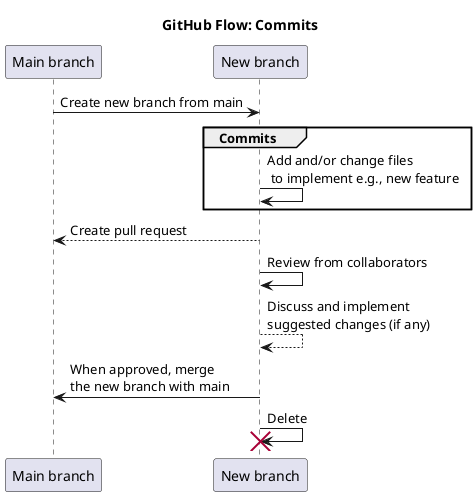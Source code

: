 @startuml github-flow-commits

title GitHub Flow: Commits
"Main branch" -> "New branch": Create new branch from main
group Commits
"New branch" -> "New branch": Add and/or change files\n to implement e.g., new feature
end
"New branch" --> "Main branch": Create pull request
"New branch" -> "New branch": Review from collaborators
"New branch" --> "New branch": Discuss and implement\nsuggested changes (if any)
"New branch" -> "Main branch": When approved, merge\nthe new branch with main
"New branch" -> "New branch" !! : Delete
@enduml
